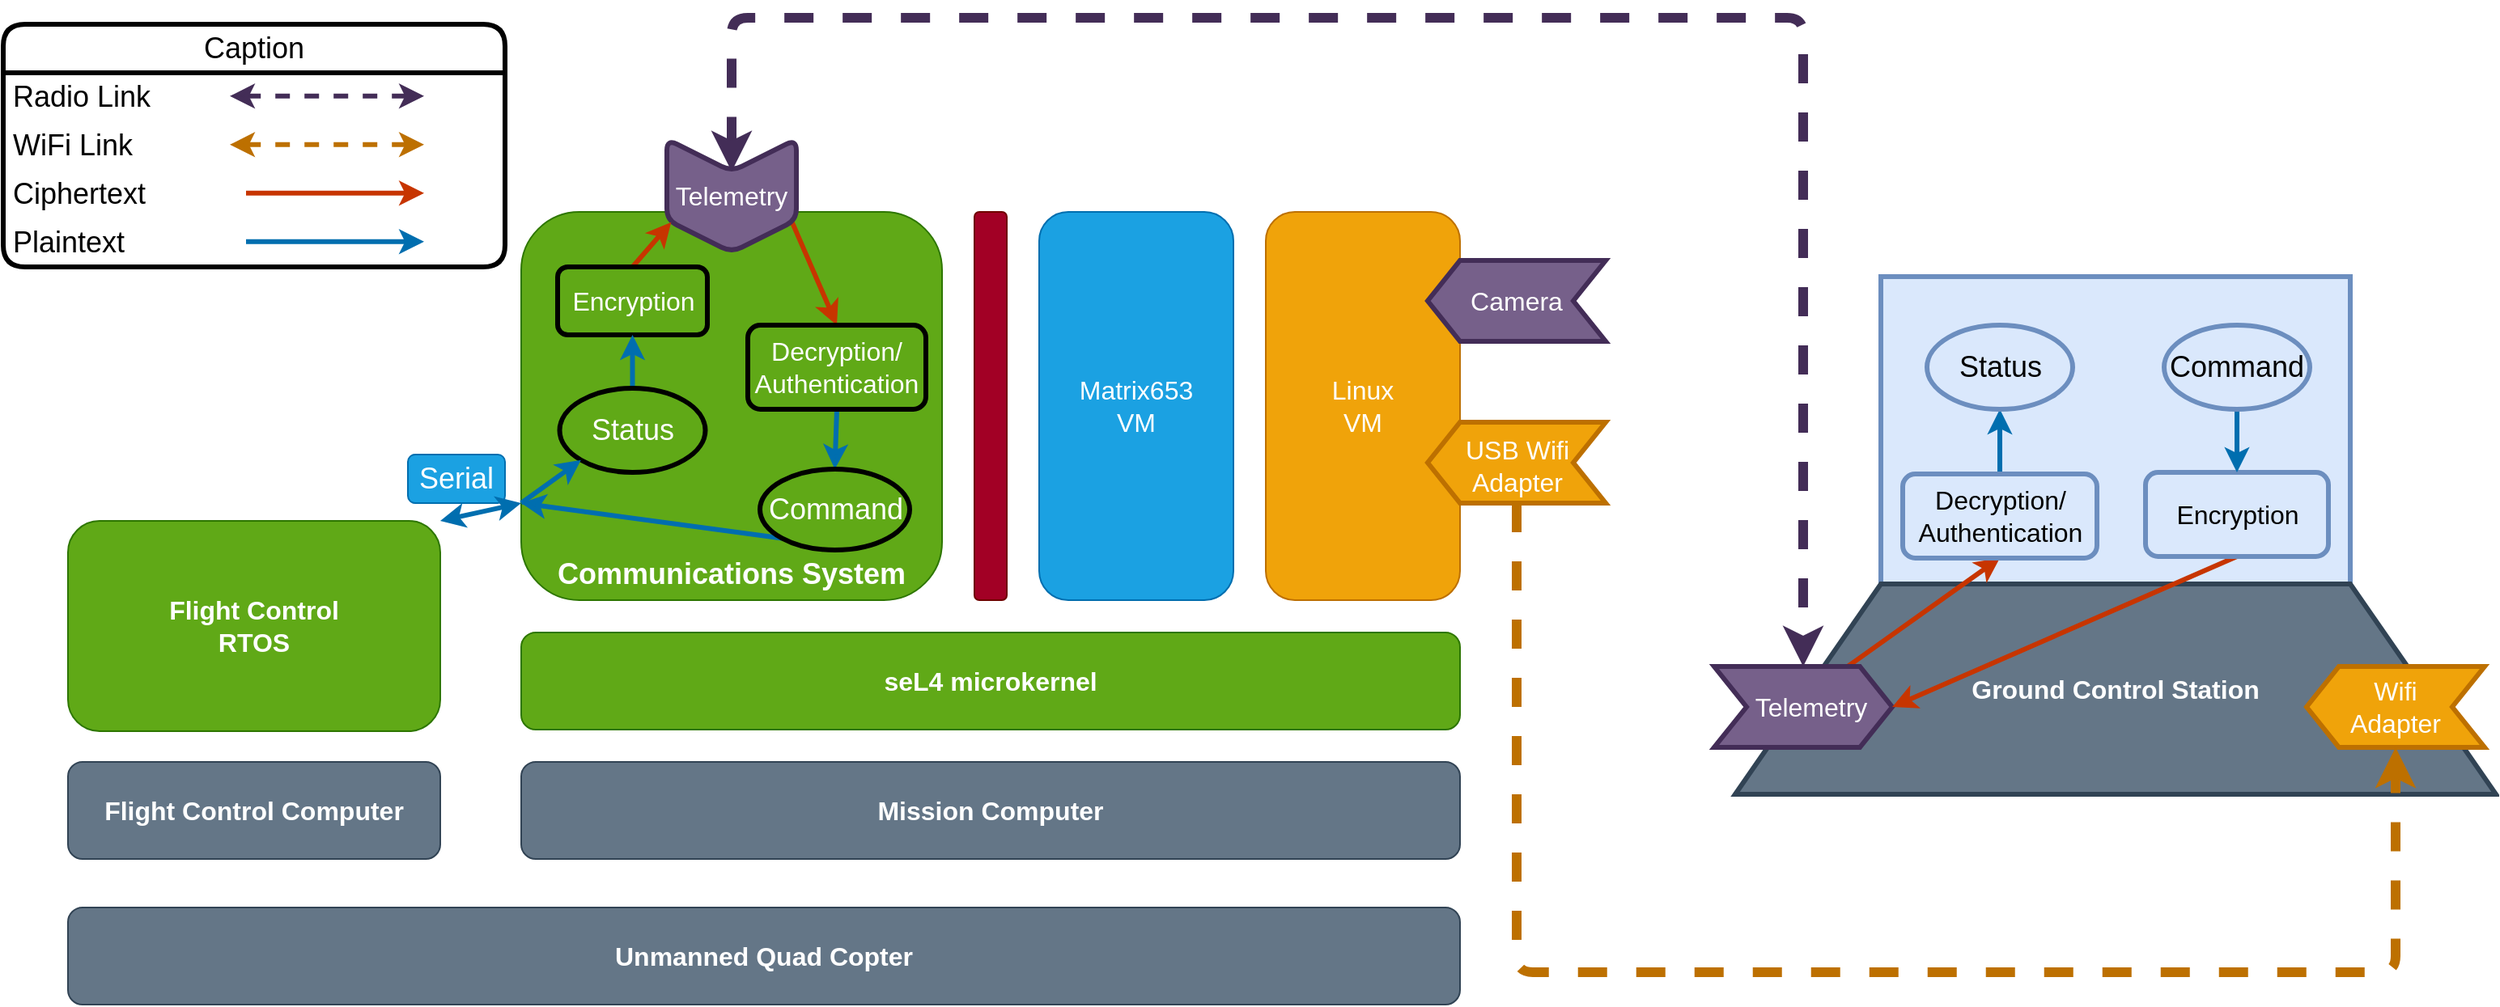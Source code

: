 <mxfile>
    <diagram id="E4ksEo9JBggvoTbmlbK2" name="Page-1">
        <mxGraphModel dx="1631" dy="916" grid="1" gridSize="10" guides="1" tooltips="1" connect="1" arrows="1" fold="1" page="1" pageScale="1" pageWidth="1600" pageHeight="900" math="0" shadow="0">
            <root>
                <mxCell id="0"/>
                <mxCell id="1" parent="0"/>
                <mxCell id="143" value="Serial" style="text;html=1;strokeColor=#006EAF;fillColor=#1ba1e2;align=center;verticalAlign=middle;whiteSpace=wrap;rounded=1;fontSize=18;fontColor=#ffffff;glass=0;" vertex="1" parent="1">
                    <mxGeometry x="290" y="350" width="60" height="30" as="geometry"/>
                </mxCell>
                <mxCell id="2" value="&lt;font style=&quot;font-size: 16px;&quot;&gt;&lt;b&gt;Flight Control Computer&lt;/b&gt;&lt;/font&gt;" style="rounded=1;whiteSpace=wrap;html=1;fillColor=#647687;fontColor=#ffffff;strokeColor=#314354;" parent="1" vertex="1">
                    <mxGeometry x="80" y="540" width="230" height="60" as="geometry"/>
                </mxCell>
                <mxCell id="3" value="&lt;font style=&quot;font-size: 16px;&quot;&gt;&lt;b&gt;Mission Computer&lt;/b&gt;&lt;/font&gt;" style="rounded=1;whiteSpace=wrap;html=1;fillColor=#647687;fontColor=#ffffff;strokeColor=#314354;" parent="1" vertex="1">
                    <mxGeometry x="360" y="540" width="580" height="60" as="geometry"/>
                </mxCell>
                <mxCell id="5" value="&lt;font style=&quot;font-size: 16px;&quot;&gt;&lt;b&gt;seL4 microkernel&lt;/b&gt;&lt;/font&gt;" style="rounded=1;whiteSpace=wrap;html=1;fillColor=#60a917;fontColor=#ffffff;strokeColor=#2D7600;" parent="1" vertex="1">
                    <mxGeometry x="360" y="460" width="580" height="60" as="geometry"/>
                </mxCell>
                <mxCell id="6" value="&lt;font style=&quot;font-size: 16px;&quot;&gt;&lt;b&gt;Flight Control&lt;br&gt;RTOS&lt;/b&gt;&lt;br&gt;&lt;/font&gt;" style="rounded=1;whiteSpace=wrap;html=1;fillColor=#60a917;fontColor=#ffffff;strokeColor=#2D7600;" parent="1" vertex="1">
                    <mxGeometry x="80" y="391" width="230" height="130" as="geometry"/>
                </mxCell>
                <mxCell id="7" value="&lt;font style=&quot;font-size: 16px;&quot;&gt;&lt;br&gt;&lt;/font&gt;" style="rounded=1;whiteSpace=wrap;html=1;fillColor=#60a917;fontColor=#ffffff;strokeColor=#2D7600;" parent="1" vertex="1">
                    <mxGeometry x="360" y="200" width="260" height="240" as="geometry"/>
                </mxCell>
                <mxCell id="10" value="" style="rounded=1;whiteSpace=wrap;html=1;fontSize=16;fillColor=#a20025;fontColor=#ffffff;strokeColor=#6F0000;" parent="1" vertex="1">
                    <mxGeometry x="640" y="200" width="20" height="240" as="geometry"/>
                </mxCell>
                <mxCell id="11" value="&lt;font style=&quot;font-size: 16px;&quot;&gt;&lt;font color=&quot;#ffffff&quot;&gt;Linux&lt;br&gt;VM&lt;/font&gt;&lt;br&gt;&lt;/font&gt;" style="rounded=1;whiteSpace=wrap;html=1;fillColor=#f0a30a;fontColor=#000000;strokeColor=#BD7000;" parent="1" vertex="1">
                    <mxGeometry x="820" y="200" width="120" height="240" as="geometry"/>
                </mxCell>
                <mxCell id="93" value="&lt;font style=&quot;font-size: 16px;&quot;&gt;Matrix653&lt;br&gt;VM&lt;br&gt;&lt;/font&gt;" style="rounded=1;whiteSpace=wrap;html=1;fillColor=#1ba1e2;fontColor=#ffffff;strokeColor=#006EAF;" parent="1" vertex="1">
                    <mxGeometry x="680" y="200" width="120" height="240" as="geometry"/>
                </mxCell>
                <mxCell id="158" style="edgeStyle=none;html=1;exitX=0.75;exitY=0;exitDx=0;exitDy=0;entryX=0.5;entryY=0;entryDx=0;entryDy=0;strokeWidth=3;fontSize=18;fontColor=#FFFFFF;fillColor=#fa6800;strokeColor=#C73500;" edge="1" parent="1" source="100" target="141">
                    <mxGeometry relative="1" as="geometry"/>
                </mxCell>
                <mxCell id="100" value="" style="shape=step;perimeter=stepPerimeter;whiteSpace=wrap;html=1;fixedSize=1;rounded=1;strokeColor=#432D57;strokeWidth=3;fontSize=16;fontColor=#ffffff;rotation=90;fillColor=#76608a;arcSize=14;" parent="1" vertex="1">
                    <mxGeometry x="455" y="150" width="70" height="80" as="geometry"/>
                </mxCell>
                <mxCell id="102" value="&lt;font color=&quot;#ffffff&quot;&gt;Telemetry&lt;/font&gt;" style="text;html=1;strokeColor=none;fillColor=none;align=center;verticalAlign=middle;whiteSpace=wrap;rounded=0;strokeWidth=3;fontSize=16;fontColor=#000000;" parent="1" vertex="1">
                    <mxGeometry x="460" y="175" width="60" height="30" as="geometry"/>
                </mxCell>
                <mxCell id="114" value="" style="rounded=0;whiteSpace=wrap;html=1;strokeColor=#6c8ebf;strokeWidth=3;fontSize=16;fillColor=#dae8fc;" parent="1" vertex="1">
                    <mxGeometry x="1200" y="240" width="290" height="190" as="geometry"/>
                </mxCell>
                <mxCell id="116" value="&lt;b&gt;Ground Control Station&lt;/b&gt;" style="shape=trapezoid;perimeter=trapezoidPerimeter;whiteSpace=wrap;html=1;fixedSize=1;rounded=0;strokeColor=#314354;strokeWidth=3;fontSize=16;fontColor=#ffffff;size=90;fillColor=#647687;" parent="1" vertex="1">
                    <mxGeometry x="1110" y="430" width="470" height="130" as="geometry"/>
                </mxCell>
                <mxCell id="172" style="edgeStyle=none;html=1;exitX=0.75;exitY=0;exitDx=0;exitDy=0;entryX=0.5;entryY=1;entryDx=0;entryDy=0;strokeWidth=3;fontSize=18;fontColor=#000000;fillColor=#fa6800;strokeColor=#C73500;" edge="1" parent="1" source="107" target="171">
                    <mxGeometry relative="1" as="geometry"/>
                </mxCell>
                <mxCell id="107" value="" style="shape=step;perimeter=stepPerimeter;whiteSpace=wrap;html=1;fixedSize=1;rounded=0;strokeColor=#432D57;strokeWidth=3;fontSize=16;fontColor=#ffffff;fillColor=#76608a;" parent="1" vertex="1">
                    <mxGeometry x="1097" y="481" width="110" height="50" as="geometry"/>
                </mxCell>
                <mxCell id="110" value="Telemetry" style="text;html=1;strokeColor=none;fillColor=none;align=center;verticalAlign=middle;whiteSpace=wrap;rounded=0;strokeWidth=3;fontSize=16;fontColor=#FFFFFF;" parent="1" vertex="1">
                    <mxGeometry x="1127" y="491" width="60" height="30" as="geometry"/>
                </mxCell>
                <mxCell id="173" style="edgeStyle=none;html=1;exitX=0.5;exitY=1;exitDx=0;exitDy=0;entryX=1;entryY=0.5;entryDx=0;entryDy=0;strokeWidth=3;fontSize=18;fontColor=#000000;fillColor=#fa6800;strokeColor=#C73500;" edge="1" parent="1" source="119" target="107">
                    <mxGeometry relative="1" as="geometry"/>
                </mxCell>
                <mxCell id="119" value="&lt;font color=&quot;#000000&quot;&gt;Encryption&lt;/font&gt;" style="rounded=1;whiteSpace=wrap;html=1;strokeColor=#6c8ebf;strokeWidth=3;fontSize=16;fillColor=#dae8fc;" parent="1" vertex="1">
                    <mxGeometry x="1363.5" y="361" width="113" height="52" as="geometry"/>
                </mxCell>
                <mxCell id="125" value="" style="shape=step;perimeter=stepPerimeter;whiteSpace=wrap;html=1;fixedSize=1;rounded=0;strokeColor=#432D57;strokeWidth=3;fontSize=16;fontColor=#ffffff;rotation=-180;fillColor=#76608a;" parent="1" vertex="1">
                    <mxGeometry x="920" y="230" width="110" height="50" as="geometry"/>
                </mxCell>
                <mxCell id="126" value="&lt;font color=&quot;#ffffff&quot;&gt;Camera&lt;br&gt;&lt;/font&gt;" style="text;html=1;strokeColor=none;fillColor=none;align=center;verticalAlign=middle;whiteSpace=wrap;rounded=0;strokeWidth=3;fontSize=16;fontColor=#000000;" parent="1" vertex="1">
                    <mxGeometry x="945" y="240" width="60" height="30" as="geometry"/>
                </mxCell>
                <mxCell id="131" style="edgeStyle=none;html=1;exitX=0.5;exitY=0;exitDx=0;exitDy=0;entryX=0.5;entryY=0;entryDx=0;entryDy=0;strokeWidth=6;fontSize=16;fontColor=#FFFFFF;dashed=1;fillColor=#f0a30a;strokeColor=#BD7000;" parent="1" source="127" target="129" edge="1">
                    <mxGeometry relative="1" as="geometry">
                        <Array as="points">
                            <mxPoint x="975" y="670"/>
                            <mxPoint x="1518" y="670"/>
                        </Array>
                    </mxGeometry>
                </mxCell>
                <mxCell id="127" value="" style="shape=step;perimeter=stepPerimeter;whiteSpace=wrap;html=1;fixedSize=1;rounded=0;strokeColor=#BD7000;strokeWidth=3;fontSize=16;fontColor=#000000;rotation=-180;fillColor=#f0a30a;" parent="1" vertex="1">
                    <mxGeometry x="920" y="330" width="110" height="50" as="geometry"/>
                </mxCell>
                <mxCell id="128" value="&lt;span style=&quot;color: rgb(255, 255, 255);&quot;&gt;USB Wifi&lt;/span&gt;&lt;br style=&quot;color: rgb(255, 255, 255);&quot;&gt;&lt;span style=&quot;color: rgb(255, 255, 255);&quot;&gt;Adapter&lt;/span&gt;" style="text;html=1;strokeColor=none;fillColor=none;align=center;verticalAlign=middle;whiteSpace=wrap;rounded=0;strokeWidth=3;fontSize=16;fontColor=#000000;" parent="1" vertex="1">
                    <mxGeometry x="937.5" y="342" width="75" height="30" as="geometry"/>
                </mxCell>
                <mxCell id="129" value="" style="shape=step;perimeter=stepPerimeter;whiteSpace=wrap;html=1;fixedSize=1;rounded=0;strokeColor=#BD7000;strokeWidth=3;fontSize=16;fontColor=#000000;rotation=-180;fillColor=#f0a30a;" parent="1" vertex="1">
                    <mxGeometry x="1463" y="481" width="110" height="50" as="geometry"/>
                </mxCell>
                <mxCell id="130" value="&lt;span style=&quot;color: rgb(255, 255, 255);&quot;&gt;Wifi&lt;/span&gt;&lt;br style=&quot;color: rgb(255, 255, 255);&quot;&gt;&lt;span style=&quot;color: rgb(255, 255, 255);&quot;&gt;Adapter&lt;/span&gt;" style="text;html=1;strokeColor=none;fillColor=none;align=center;verticalAlign=middle;whiteSpace=wrap;rounded=0;strokeWidth=3;fontSize=16;fontColor=#000000;" parent="1" vertex="1">
                    <mxGeometry x="1488" y="491" width="60" height="30" as="geometry"/>
                </mxCell>
                <mxCell id="134" value="&lt;font style=&quot;font-size: 16px;&quot;&gt;&lt;b&gt;Unmanned Quad Copter&lt;/b&gt;&lt;/font&gt;" style="rounded=1;whiteSpace=wrap;html=1;fillColor=#647687;fontColor=#ffffff;strokeColor=#314354;" parent="1" vertex="1">
                    <mxGeometry x="80" y="630" width="860" height="60" as="geometry"/>
                </mxCell>
                <mxCell id="138" value="&lt;font size=&quot;1&quot; style=&quot;&quot;&gt;&lt;b style=&quot;font-size: 18px;&quot;&gt;Communications System&lt;/b&gt;&lt;/font&gt;" style="text;html=1;strokeColor=none;fillColor=none;align=center;verticalAlign=middle;whiteSpace=wrap;rounded=0;labelBackgroundColor=none;strokeWidth=3;fontSize=16;fontColor=#FFFFFF;" parent="1" vertex="1">
                    <mxGeometry x="380" y="409" width="220" height="30" as="geometry"/>
                </mxCell>
                <mxCell id="139" value="" style="endArrow=classic;startArrow=classic;html=1;fontColor=#FFFFFF;strokeWidth=6;dashed=1;exitX=0.5;exitY=0;exitDx=0;exitDy=0;entryX=0.5;entryY=0;entryDx=0;entryDy=0;fillColor=#76608a;strokeColor=#432D57;" edge="1" parent="1" source="102" target="107">
                    <mxGeometry width="50" height="50" relative="1" as="geometry">
                        <mxPoint x="800" y="120" as="sourcePoint"/>
                        <mxPoint x="850" y="70" as="targetPoint"/>
                        <Array as="points">
                            <mxPoint x="490" y="80"/>
                            <mxPoint x="1152" y="80"/>
                        </Array>
                    </mxGeometry>
                </mxCell>
                <mxCell id="157" style="edgeStyle=none;html=1;exitX=0.5;exitY=0;exitDx=0;exitDy=0;entryX=0.75;entryY=1;entryDx=0;entryDy=0;strokeWidth=3;fontSize=18;fontColor=#FFFFFF;fillColor=#fa6800;strokeColor=#C73500;" edge="1" parent="1" source="140" target="100">
                    <mxGeometry relative="1" as="geometry"/>
                </mxCell>
                <mxCell id="140" value="Encryption" style="rounded=1;whiteSpace=wrap;html=1;fontSize=16;fillColor=#60a917;fontColor=#ffffff;strokeColor=#000000;strokeWidth=3;" vertex="1" parent="1">
                    <mxGeometry x="382.5" y="234" width="92.5" height="42" as="geometry"/>
                </mxCell>
                <mxCell id="159" style="edgeStyle=none;html=1;exitX=0.5;exitY=1;exitDx=0;exitDy=0;entryX=0.5;entryY=0;entryDx=0;entryDy=0;strokeWidth=3;fontSize=18;fontColor=#FFFFFF;fillColor=#1ba1e2;strokeColor=#006EAF;" edge="1" parent="1" source="141" target="146">
                    <mxGeometry relative="1" as="geometry"/>
                </mxCell>
                <mxCell id="141" value="Decryption/&lt;br&gt;Authentication" style="rounded=1;whiteSpace=wrap;html=1;fontSize=16;fillColor=#60a917;fontColor=#ffffff;strokeColor=#000000;strokeWidth=3;" vertex="1" parent="1">
                    <mxGeometry x="500" y="270" width="110" height="52" as="geometry"/>
                </mxCell>
                <mxCell id="142" value="" style="endArrow=classic;startArrow=classic;html=1;strokeWidth=3;fontSize=18;fontColor=#FFFFFF;exitX=1;exitY=0;exitDx=0;exitDy=0;fillColor=#1ba1e2;strokeColor=#006EAF;" edge="1" parent="1" source="6">
                    <mxGeometry width="50" height="50" relative="1" as="geometry">
                        <mxPoint x="320" y="422" as="sourcePoint"/>
                        <mxPoint x="360" y="380" as="targetPoint"/>
                    </mxGeometry>
                </mxCell>
                <mxCell id="152" style="edgeStyle=none;html=1;exitX=0;exitY=1;exitDx=0;exitDy=0;entryX=0;entryY=0.75;entryDx=0;entryDy=0;strokeWidth=3;fontSize=18;fontColor=#FFFFFF;fillColor=#1ba1e2;strokeColor=#006EAF;" edge="1" parent="1" source="146" target="7">
                    <mxGeometry relative="1" as="geometry"/>
                </mxCell>
                <mxCell id="146" value="Command" style="ellipse;whiteSpace=wrap;html=1;rounded=1;glass=0;fontSize=18;fontColor=#FFFFFF;fillColor=none;strokeWidth=3;strokeColor=#000000;" vertex="1" parent="1">
                    <mxGeometry x="507.5" y="359" width="92.5" height="50" as="geometry"/>
                </mxCell>
                <mxCell id="156" style="edgeStyle=none;html=1;exitX=0.5;exitY=0;exitDx=0;exitDy=0;entryX=0.5;entryY=1;entryDx=0;entryDy=0;strokeWidth=3;fontSize=18;fontColor=#FFFFFF;fillColor=#1ba1e2;strokeColor=#006EAF;" edge="1" parent="1" source="147" target="140">
                    <mxGeometry relative="1" as="geometry"/>
                </mxCell>
                <mxCell id="147" value="Status" style="ellipse;whiteSpace=wrap;html=1;rounded=1;glass=0;fontSize=18;fontColor=#FFFFFF;fillColor=none;strokeWidth=3;strokeColor=#000000;" vertex="1" parent="1">
                    <mxGeometry x="383.75" y="309" width="90" height="52" as="geometry"/>
                </mxCell>
                <mxCell id="151" style="edgeStyle=none;html=1;exitX=0;exitY=0.75;exitDx=0;exitDy=0;entryX=0;entryY=1;entryDx=0;entryDy=0;strokeWidth=3;fontSize=18;fontColor=#FFFFFF;fillColor=#1ba1e2;strokeColor=#006EAF;" edge="1" parent="1" source="7" target="147">
                    <mxGeometry relative="1" as="geometry"/>
                </mxCell>
                <mxCell id="160" value="&lt;font color=&quot;#000000&quot;&gt;Caption&lt;/font&gt;" style="swimlane;fontStyle=0;childLayout=stackLayout;horizontal=1;startSize=30;horizontalStack=0;resizeParent=1;resizeParentMax=0;resizeLast=0;collapsible=1;marginBottom=0;whiteSpace=wrap;html=1;rounded=1;glass=0;strokeColor=#000000;strokeWidth=3;fontSize=18;fontColor=#FFFFFF;fillColor=none;" vertex="1" parent="1">
                    <mxGeometry x="40" y="84" width="310" height="150" as="geometry"/>
                </mxCell>
                <mxCell id="161" value="Radio Link" style="text;strokeColor=none;fillColor=none;align=left;verticalAlign=middle;spacingLeft=4;spacingRight=4;overflow=hidden;points=[[0,0.5],[1,0.5]];portConstraint=eastwest;rotatable=0;whiteSpace=wrap;html=1;rounded=1;glass=0;strokeWidth=3;fontSize=18;fontColor=#000000;" vertex="1" parent="160">
                    <mxGeometry y="30" width="310" height="30" as="geometry"/>
                </mxCell>
                <mxCell id="164" value="" style="endArrow=classic;startArrow=classic;html=1;strokeWidth=3;fontSize=18;fontColor=#FFFFFF;dashed=1;fillColor=#76608a;strokeColor=#432D57;" edge="1" parent="160">
                    <mxGeometry width="50" height="50" relative="1" as="geometry">
                        <mxPoint x="140" y="44.41" as="sourcePoint"/>
                        <mxPoint x="260" y="44.41" as="targetPoint"/>
                    </mxGeometry>
                </mxCell>
                <mxCell id="162" value="WiFi Link" style="text;strokeColor=none;fillColor=none;align=left;verticalAlign=middle;spacingLeft=4;spacingRight=4;overflow=hidden;points=[[0,0.5],[1,0.5]];portConstraint=eastwest;rotatable=0;whiteSpace=wrap;html=1;rounded=1;glass=0;strokeWidth=3;fontSize=18;fontColor=#000000;" vertex="1" parent="160">
                    <mxGeometry y="60" width="310" height="30" as="geometry"/>
                </mxCell>
                <mxCell id="170" value="" style="endArrow=classic;startArrow=classic;html=1;strokeWidth=3;fontSize=18;fontColor=#FFFFFF;dashed=1;fillColor=#f0a30a;strokeColor=#BD7000;" edge="1" parent="160">
                    <mxGeometry width="50" height="50" relative="1" as="geometry">
                        <mxPoint x="140" y="74.41" as="sourcePoint"/>
                        <mxPoint x="260" y="74.41" as="targetPoint"/>
                    </mxGeometry>
                </mxCell>
                <mxCell id="163" value="Ciphertext" style="text;strokeColor=none;fillColor=none;align=left;verticalAlign=middle;spacingLeft=4;spacingRight=4;overflow=hidden;points=[[0,0.5],[1,0.5]];portConstraint=eastwest;rotatable=0;whiteSpace=wrap;html=1;rounded=1;glass=0;strokeWidth=3;fontSize=18;fontColor=#000000;" vertex="1" parent="160">
                    <mxGeometry y="90" width="310" height="30" as="geometry"/>
                </mxCell>
                <mxCell id="179" value="Plaintext" style="text;strokeColor=none;fillColor=none;align=left;verticalAlign=middle;spacingLeft=4;spacingRight=4;overflow=hidden;points=[[0,0.5],[1,0.5]];portConstraint=eastwest;rotatable=0;whiteSpace=wrap;html=1;rounded=1;glass=0;strokeWidth=3;fontSize=18;fontColor=#000000;" vertex="1" parent="160">
                    <mxGeometry y="120" width="310" height="30" as="geometry"/>
                </mxCell>
                <mxCell id="169" value="" style="endArrow=classic;html=1;strokeWidth=3;fontSize=18;fontColor=#FFFFFF;fillColor=#fa6800;strokeColor=#C73500;" edge="1" parent="160">
                    <mxGeometry width="50" height="50" relative="1" as="geometry">
                        <mxPoint x="150" y="104.41" as="sourcePoint"/>
                        <mxPoint x="260" y="104.41" as="targetPoint"/>
                    </mxGeometry>
                </mxCell>
                <mxCell id="168" value="" style="endArrow=classic;html=1;strokeWidth=3;fontSize=18;fontColor=#FFFFFF;fillColor=#1ba1e2;strokeColor=#006EAF;" edge="1" parent="160">
                    <mxGeometry width="50" height="50" relative="1" as="geometry">
                        <mxPoint x="150" y="134.41" as="sourcePoint"/>
                        <mxPoint x="260" y="134.41" as="targetPoint"/>
                    </mxGeometry>
                </mxCell>
                <mxCell id="176" style="edgeStyle=none;html=1;exitX=0.5;exitY=0;exitDx=0;exitDy=0;entryX=0.5;entryY=1;entryDx=0;entryDy=0;strokeWidth=3;fontSize=18;fontColor=#000000;fillColor=#1ba1e2;strokeColor=#006EAF;" edge="1" parent="1" source="171" target="174">
                    <mxGeometry relative="1" as="geometry"/>
                </mxCell>
                <mxCell id="171" value="&lt;font color=&quot;#000000&quot;&gt;Decryption/&lt;br&gt;Authentication&lt;br&gt;&lt;/font&gt;" style="rounded=1;whiteSpace=wrap;html=1;strokeColor=#6c8ebf;strokeWidth=3;fontSize=16;fillColor=#dae8fc;" vertex="1" parent="1">
                    <mxGeometry x="1213.5" y="362" width="120" height="52" as="geometry"/>
                </mxCell>
                <mxCell id="174" value="&lt;font color=&quot;#000000&quot;&gt;Status&lt;/font&gt;" style="ellipse;whiteSpace=wrap;html=1;rounded=1;glass=0;fontSize=18;fontColor=#FFFFFF;fillColor=none;strokeWidth=3;strokeColor=#6C8EBF;" vertex="1" parent="1">
                    <mxGeometry x="1228.5" y="270" width="90" height="52" as="geometry"/>
                </mxCell>
                <mxCell id="177" style="edgeStyle=none;html=1;exitX=0.5;exitY=1;exitDx=0;exitDy=0;entryX=0.5;entryY=0;entryDx=0;entryDy=0;strokeWidth=3;fontSize=18;fontColor=#000000;fillColor=#1ba1e2;strokeColor=#006EAF;" edge="1" parent="1" source="175" target="119">
                    <mxGeometry relative="1" as="geometry"/>
                </mxCell>
                <mxCell id="175" value="&lt;font color=&quot;#000000&quot;&gt;Command&lt;/font&gt;" style="ellipse;whiteSpace=wrap;html=1;rounded=1;glass=0;fontSize=18;fontColor=#FFFFFF;fillColor=none;strokeWidth=3;strokeColor=#6C8EBF;" vertex="1" parent="1">
                    <mxGeometry x="1375" y="270" width="90" height="52" as="geometry"/>
                </mxCell>
            </root>
        </mxGraphModel>
    </diagram>
</mxfile>